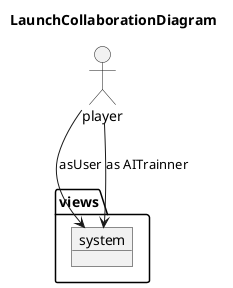 @startuml
title LaunchCollaborationDiagram
allow_mixing
actor player

package views{
object system
}
player --> system : asUser
player --> system : as AITrainner
@enduml
